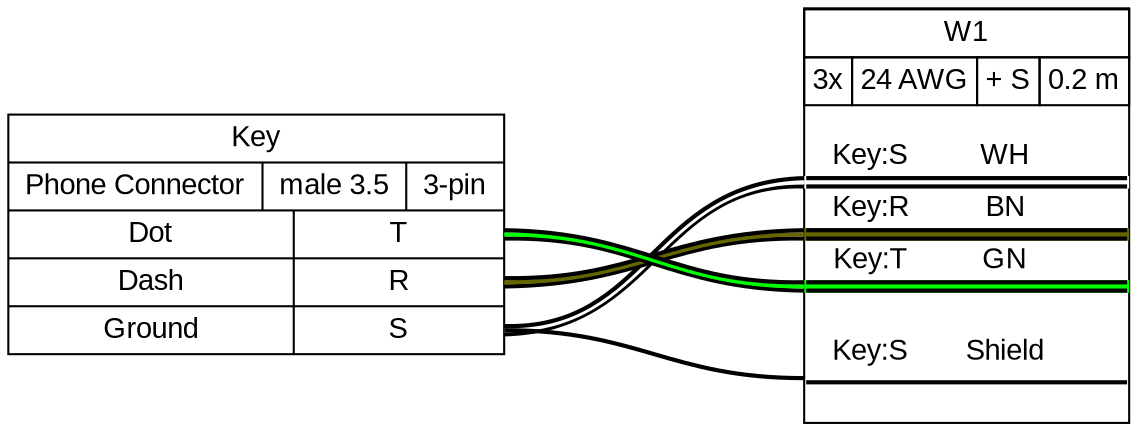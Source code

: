 graph {
// Graph generated by WireViz
// https://github.com/formatc1702/WireViz
	graph [bgcolor=white fontname=arial nodesep=0.33 rankdir=LR ranksep=2]
	node [fillcolor=white fontname=arial shape=record style=filled]
	edge [fontname=arial style=bold]
	Key [label="Key|{Phone Connector|male 3.5|3-pin}|{{Dot|Dash|Ground}|{<pTr>T|<pRr>R|<pSr>S}}"]
	edge [color="#000000:#ffffff:#000000"]
	Key:pSr:e -- W1:w1:w
	edge [color="#000000:#666600:#000000"]
	Key:pRr:e -- W1:w2:w
	edge [color="#000000:#00ff00:#000000"]
	Key:pTr:e -- W1:w3:w
	edge [color="#000000"]
	Key:pSr:e -- W1:ws:w
	W1 [label=<<table border="0" cellspacing="0" cellpadding="0"><tr><td><table border="0" cellspacing="0" cellpadding="3" cellborder="1"><tr><td colspan="4">W1</td></tr><tr><td>3x</td><td>24 AWG</td><td>+ S</td><td>0.2 m</td></tr></table></td></tr><tr><td>&nbsp;</td></tr><tr><td><table border="0" cellspacing="0" cellborder="0"><tr><td>Key:S</td><td>WH</td><td><!-- 1_out --></td></tr><tr><td colspan="3" cellpadding="0" height="6" bgcolor="#ffffff" border="2" sides="tb" port="w1"></td></tr><tr><td>Key:R</td><td>BN</td><td><!-- 2_out --></td></tr><tr><td colspan="3" cellpadding="0" height="6" bgcolor="#666600" border="2" sides="tb" port="w2"></td></tr><tr><td>Key:T</td><td>GN</td><td><!-- 3_out --></td></tr><tr><td colspan="3" cellpadding="0" height="6" bgcolor="#00ff00" border="2" sides="tb" port="w3"></td></tr><tr><td>&nbsp;</td></tr><tr><td>Key:S</td><td>Shield</td><td><!-- s_out --></td></tr><tr><td colspan="3" cellpadding="0" height="6" border="2" sides="b" port="ws"></td></tr><tr><td>&nbsp;</td></tr></table></td></tr></table>> fillcolor=white margin=0 shape=box style=""]
}
